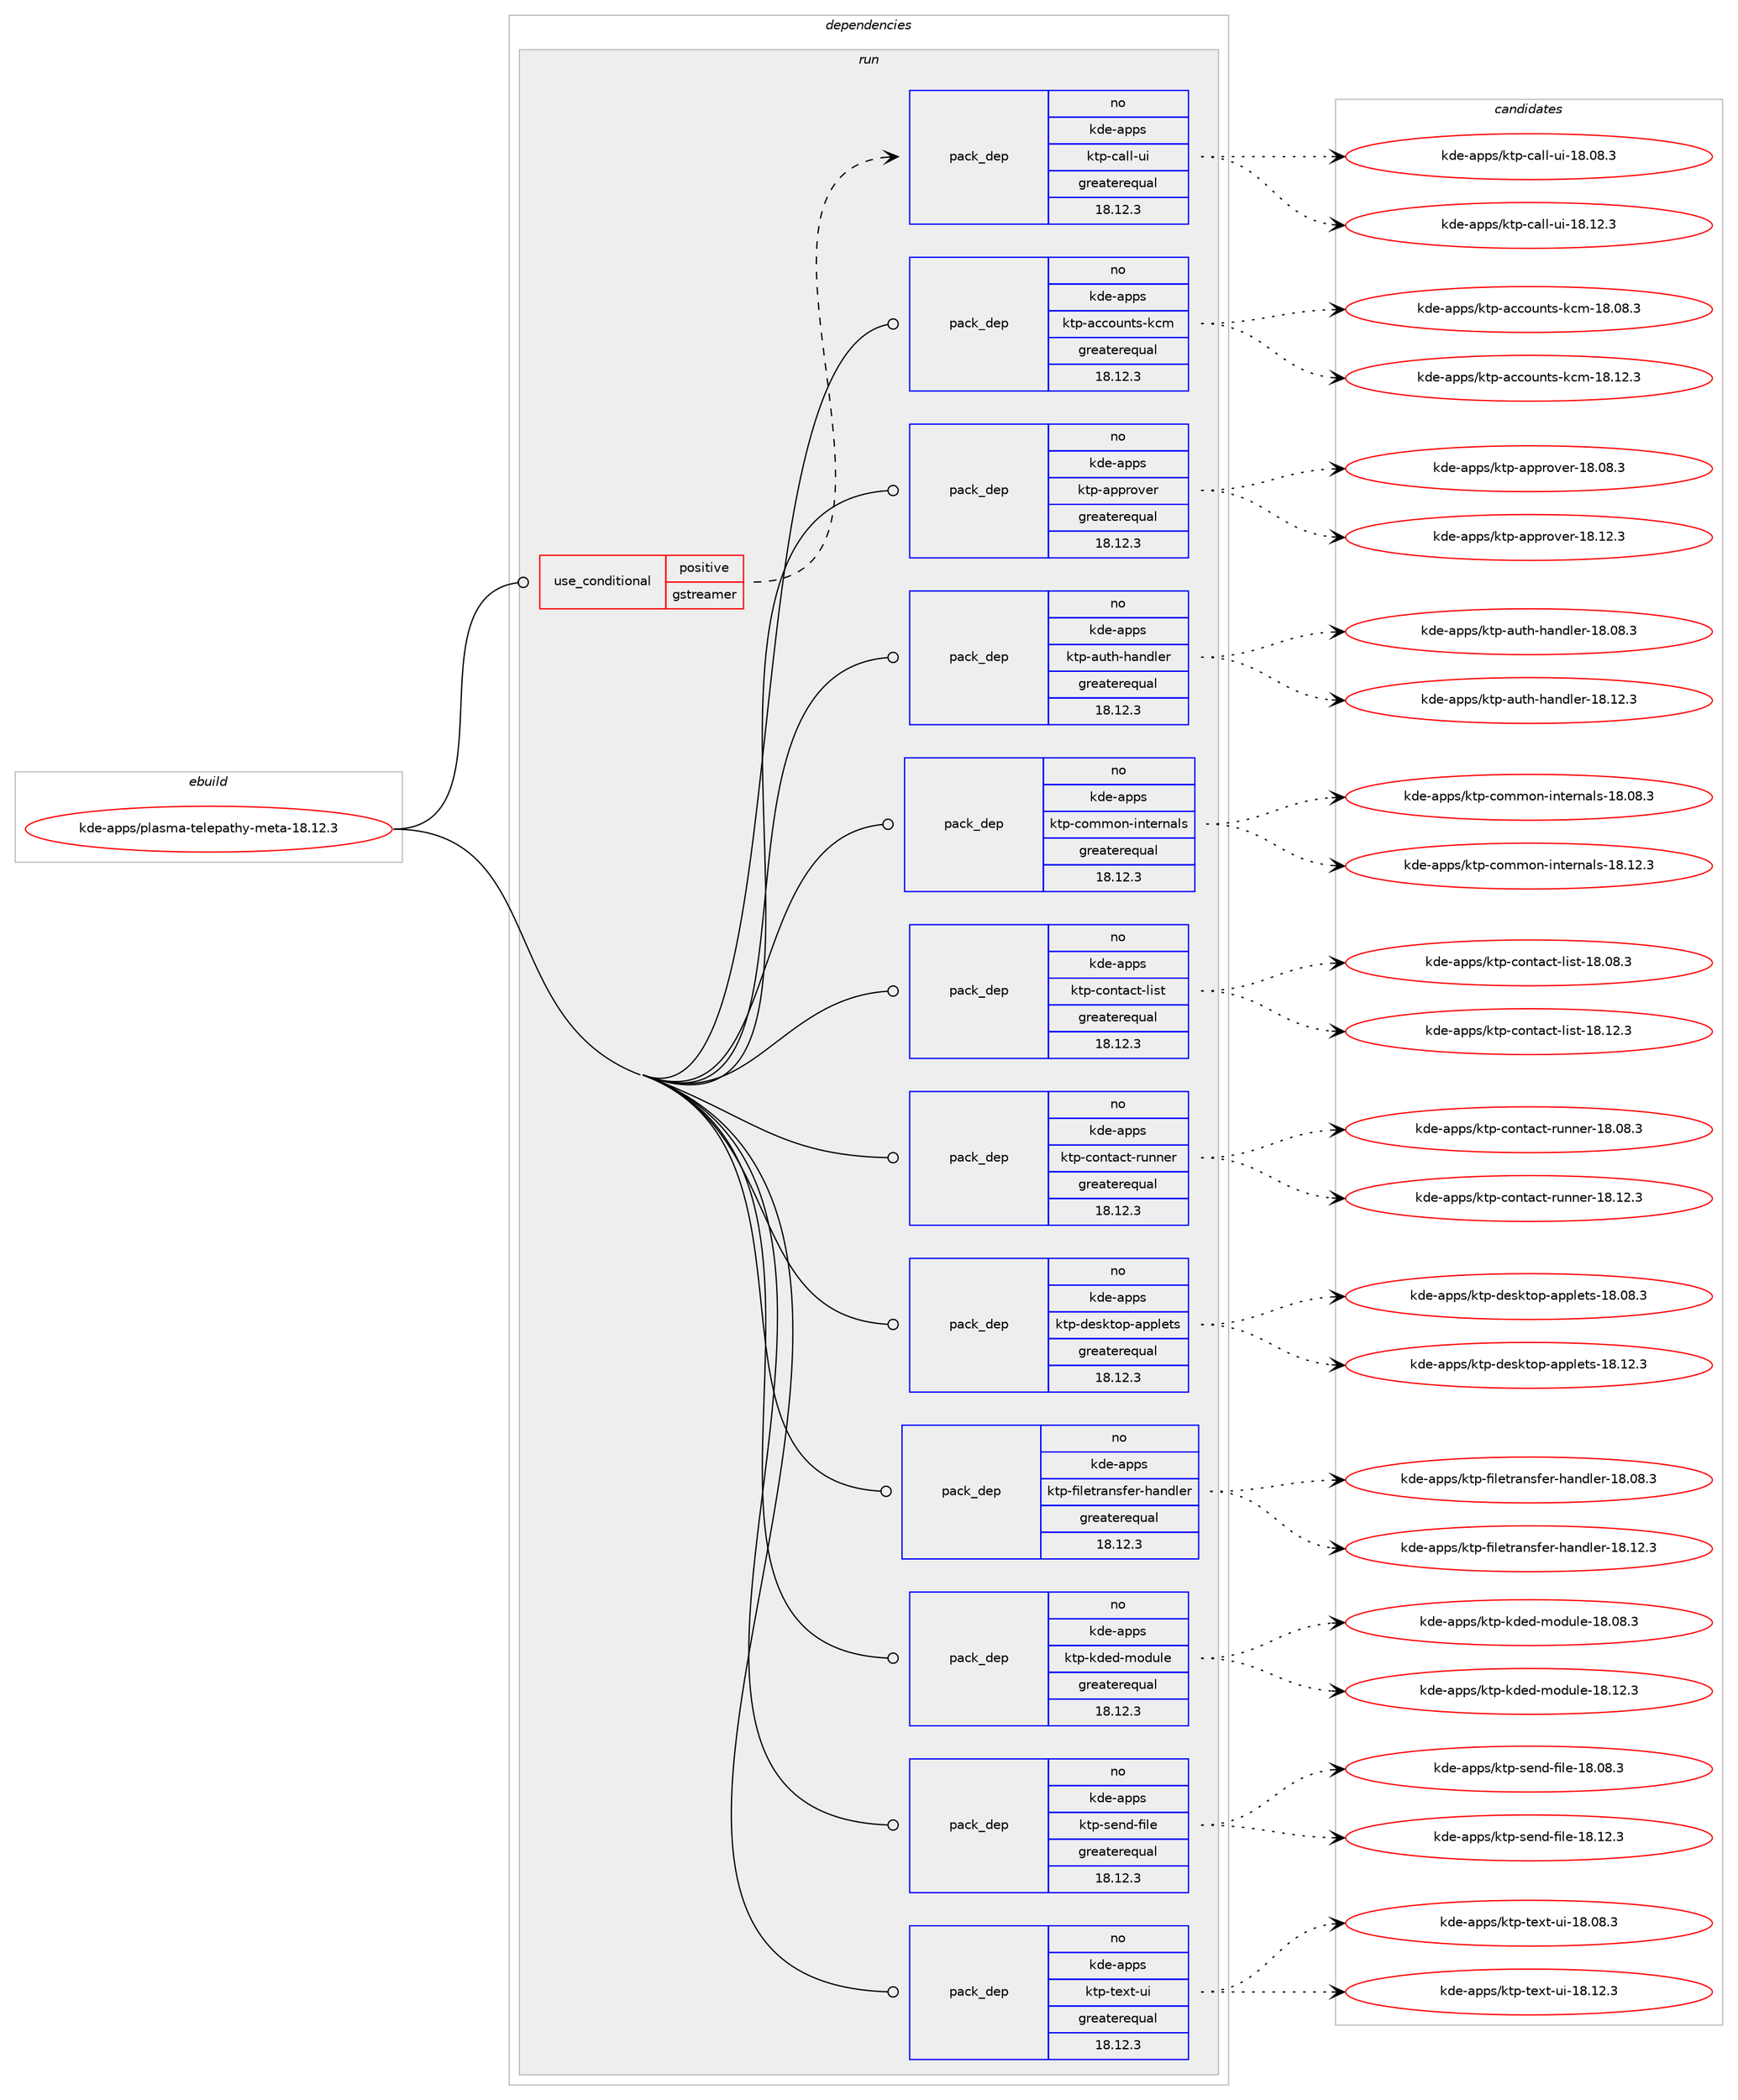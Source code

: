 digraph prolog {

# *************
# Graph options
# *************

newrank=true;
concentrate=true;
compound=true;
graph [rankdir=LR,fontname=Helvetica,fontsize=10,ranksep=1.5];#, ranksep=2.5, nodesep=0.2];
edge  [arrowhead=vee];
node  [fontname=Helvetica,fontsize=10];

# **********
# The ebuild
# **********

subgraph cluster_leftcol {
color=gray;
rank=same;
label=<<i>ebuild</i>>;
id [label="kde-apps/plasma-telepathy-meta-18.12.3", color=red, width=4, href="../kde-apps/plasma-telepathy-meta-18.12.3.svg"];
}

# ****************
# The dependencies
# ****************

subgraph cluster_midcol {
color=gray;
label=<<i>dependencies</i>>;
subgraph cluster_compile {
fillcolor="#eeeeee";
style=filled;
label=<<i>compile</i>>;
}
subgraph cluster_compileandrun {
fillcolor="#eeeeee";
style=filled;
label=<<i>compile and run</i>>;
}
subgraph cluster_run {
fillcolor="#eeeeee";
style=filled;
label=<<i>run</i>>;
subgraph cond429304 {
dependency1583721 [label=<<TABLE BORDER="0" CELLBORDER="1" CELLSPACING="0" CELLPADDING="4"><TR><TD ROWSPAN="3" CELLPADDING="10">use_conditional</TD></TR><TR><TD>positive</TD></TR><TR><TD>gstreamer</TD></TR></TABLE>>, shape=none, color=red];
subgraph pack1129698 {
dependency1583722 [label=<<TABLE BORDER="0" CELLBORDER="1" CELLSPACING="0" CELLPADDING="4" WIDTH="220"><TR><TD ROWSPAN="6" CELLPADDING="30">pack_dep</TD></TR><TR><TD WIDTH="110">no</TD></TR><TR><TD>kde-apps</TD></TR><TR><TD>ktp-call-ui</TD></TR><TR><TD>greaterequal</TD></TR><TR><TD>18.12.3</TD></TR></TABLE>>, shape=none, color=blue];
}
dependency1583721:e -> dependency1583722:w [weight=20,style="dashed",arrowhead="vee"];
}
id:e -> dependency1583721:w [weight=20,style="solid",arrowhead="odot"];
subgraph pack1129699 {
dependency1583723 [label=<<TABLE BORDER="0" CELLBORDER="1" CELLSPACING="0" CELLPADDING="4" WIDTH="220"><TR><TD ROWSPAN="6" CELLPADDING="30">pack_dep</TD></TR><TR><TD WIDTH="110">no</TD></TR><TR><TD>kde-apps</TD></TR><TR><TD>ktp-accounts-kcm</TD></TR><TR><TD>greaterequal</TD></TR><TR><TD>18.12.3</TD></TR></TABLE>>, shape=none, color=blue];
}
id:e -> dependency1583723:w [weight=20,style="solid",arrowhead="odot"];
subgraph pack1129700 {
dependency1583724 [label=<<TABLE BORDER="0" CELLBORDER="1" CELLSPACING="0" CELLPADDING="4" WIDTH="220"><TR><TD ROWSPAN="6" CELLPADDING="30">pack_dep</TD></TR><TR><TD WIDTH="110">no</TD></TR><TR><TD>kde-apps</TD></TR><TR><TD>ktp-approver</TD></TR><TR><TD>greaterequal</TD></TR><TR><TD>18.12.3</TD></TR></TABLE>>, shape=none, color=blue];
}
id:e -> dependency1583724:w [weight=20,style="solid",arrowhead="odot"];
subgraph pack1129701 {
dependency1583725 [label=<<TABLE BORDER="0" CELLBORDER="1" CELLSPACING="0" CELLPADDING="4" WIDTH="220"><TR><TD ROWSPAN="6" CELLPADDING="30">pack_dep</TD></TR><TR><TD WIDTH="110">no</TD></TR><TR><TD>kde-apps</TD></TR><TR><TD>ktp-auth-handler</TD></TR><TR><TD>greaterequal</TD></TR><TR><TD>18.12.3</TD></TR></TABLE>>, shape=none, color=blue];
}
id:e -> dependency1583725:w [weight=20,style="solid",arrowhead="odot"];
subgraph pack1129702 {
dependency1583726 [label=<<TABLE BORDER="0" CELLBORDER="1" CELLSPACING="0" CELLPADDING="4" WIDTH="220"><TR><TD ROWSPAN="6" CELLPADDING="30">pack_dep</TD></TR><TR><TD WIDTH="110">no</TD></TR><TR><TD>kde-apps</TD></TR><TR><TD>ktp-common-internals</TD></TR><TR><TD>greaterequal</TD></TR><TR><TD>18.12.3</TD></TR></TABLE>>, shape=none, color=blue];
}
id:e -> dependency1583726:w [weight=20,style="solid",arrowhead="odot"];
subgraph pack1129703 {
dependency1583727 [label=<<TABLE BORDER="0" CELLBORDER="1" CELLSPACING="0" CELLPADDING="4" WIDTH="220"><TR><TD ROWSPAN="6" CELLPADDING="30">pack_dep</TD></TR><TR><TD WIDTH="110">no</TD></TR><TR><TD>kde-apps</TD></TR><TR><TD>ktp-contact-list</TD></TR><TR><TD>greaterequal</TD></TR><TR><TD>18.12.3</TD></TR></TABLE>>, shape=none, color=blue];
}
id:e -> dependency1583727:w [weight=20,style="solid",arrowhead="odot"];
subgraph pack1129704 {
dependency1583728 [label=<<TABLE BORDER="0" CELLBORDER="1" CELLSPACING="0" CELLPADDING="4" WIDTH="220"><TR><TD ROWSPAN="6" CELLPADDING="30">pack_dep</TD></TR><TR><TD WIDTH="110">no</TD></TR><TR><TD>kde-apps</TD></TR><TR><TD>ktp-contact-runner</TD></TR><TR><TD>greaterequal</TD></TR><TR><TD>18.12.3</TD></TR></TABLE>>, shape=none, color=blue];
}
id:e -> dependency1583728:w [weight=20,style="solid",arrowhead="odot"];
subgraph pack1129705 {
dependency1583729 [label=<<TABLE BORDER="0" CELLBORDER="1" CELLSPACING="0" CELLPADDING="4" WIDTH="220"><TR><TD ROWSPAN="6" CELLPADDING="30">pack_dep</TD></TR><TR><TD WIDTH="110">no</TD></TR><TR><TD>kde-apps</TD></TR><TR><TD>ktp-desktop-applets</TD></TR><TR><TD>greaterequal</TD></TR><TR><TD>18.12.3</TD></TR></TABLE>>, shape=none, color=blue];
}
id:e -> dependency1583729:w [weight=20,style="solid",arrowhead="odot"];
subgraph pack1129706 {
dependency1583730 [label=<<TABLE BORDER="0" CELLBORDER="1" CELLSPACING="0" CELLPADDING="4" WIDTH="220"><TR><TD ROWSPAN="6" CELLPADDING="30">pack_dep</TD></TR><TR><TD WIDTH="110">no</TD></TR><TR><TD>kde-apps</TD></TR><TR><TD>ktp-filetransfer-handler</TD></TR><TR><TD>greaterequal</TD></TR><TR><TD>18.12.3</TD></TR></TABLE>>, shape=none, color=blue];
}
id:e -> dependency1583730:w [weight=20,style="solid",arrowhead="odot"];
subgraph pack1129707 {
dependency1583731 [label=<<TABLE BORDER="0" CELLBORDER="1" CELLSPACING="0" CELLPADDING="4" WIDTH="220"><TR><TD ROWSPAN="6" CELLPADDING="30">pack_dep</TD></TR><TR><TD WIDTH="110">no</TD></TR><TR><TD>kde-apps</TD></TR><TR><TD>ktp-kded-module</TD></TR><TR><TD>greaterequal</TD></TR><TR><TD>18.12.3</TD></TR></TABLE>>, shape=none, color=blue];
}
id:e -> dependency1583731:w [weight=20,style="solid",arrowhead="odot"];
subgraph pack1129708 {
dependency1583732 [label=<<TABLE BORDER="0" CELLBORDER="1" CELLSPACING="0" CELLPADDING="4" WIDTH="220"><TR><TD ROWSPAN="6" CELLPADDING="30">pack_dep</TD></TR><TR><TD WIDTH="110">no</TD></TR><TR><TD>kde-apps</TD></TR><TR><TD>ktp-send-file</TD></TR><TR><TD>greaterequal</TD></TR><TR><TD>18.12.3</TD></TR></TABLE>>, shape=none, color=blue];
}
id:e -> dependency1583732:w [weight=20,style="solid",arrowhead="odot"];
subgraph pack1129709 {
dependency1583733 [label=<<TABLE BORDER="0" CELLBORDER="1" CELLSPACING="0" CELLPADDING="4" WIDTH="220"><TR><TD ROWSPAN="6" CELLPADDING="30">pack_dep</TD></TR><TR><TD WIDTH="110">no</TD></TR><TR><TD>kde-apps</TD></TR><TR><TD>ktp-text-ui</TD></TR><TR><TD>greaterequal</TD></TR><TR><TD>18.12.3</TD></TR></TABLE>>, shape=none, color=blue];
}
id:e -> dependency1583733:w [weight=20,style="solid",arrowhead="odot"];
}
}

# **************
# The candidates
# **************

subgraph cluster_choices {
rank=same;
color=gray;
label=<<i>candidates</i>>;

subgraph choice1129698 {
color=black;
nodesep=1;
choice107100101459711211211547107116112459997108108451171054549564648564651 [label="kde-apps/ktp-call-ui-18.08.3", color=red, width=4,href="../kde-apps/ktp-call-ui-18.08.3.svg"];
choice107100101459711211211547107116112459997108108451171054549564649504651 [label="kde-apps/ktp-call-ui-18.12.3", color=red, width=4,href="../kde-apps/ktp-call-ui-18.12.3.svg"];
dependency1583722:e -> choice107100101459711211211547107116112459997108108451171054549564648564651:w [style=dotted,weight="100"];
dependency1583722:e -> choice107100101459711211211547107116112459997108108451171054549564649504651:w [style=dotted,weight="100"];
}
subgraph choice1129699 {
color=black;
nodesep=1;
choice1071001014597112112115471071161124597999911111711011611545107991094549564648564651 [label="kde-apps/ktp-accounts-kcm-18.08.3", color=red, width=4,href="../kde-apps/ktp-accounts-kcm-18.08.3.svg"];
choice1071001014597112112115471071161124597999911111711011611545107991094549564649504651 [label="kde-apps/ktp-accounts-kcm-18.12.3", color=red, width=4,href="../kde-apps/ktp-accounts-kcm-18.12.3.svg"];
dependency1583723:e -> choice1071001014597112112115471071161124597999911111711011611545107991094549564648564651:w [style=dotted,weight="100"];
dependency1583723:e -> choice1071001014597112112115471071161124597999911111711011611545107991094549564649504651:w [style=dotted,weight="100"];
}
subgraph choice1129700 {
color=black;
nodesep=1;
choice10710010145971121121154710711611245971121121141111181011144549564648564651 [label="kde-apps/ktp-approver-18.08.3", color=red, width=4,href="../kde-apps/ktp-approver-18.08.3.svg"];
choice10710010145971121121154710711611245971121121141111181011144549564649504651 [label="kde-apps/ktp-approver-18.12.3", color=red, width=4,href="../kde-apps/ktp-approver-18.12.3.svg"];
dependency1583724:e -> choice10710010145971121121154710711611245971121121141111181011144549564648564651:w [style=dotted,weight="100"];
dependency1583724:e -> choice10710010145971121121154710711611245971121121141111181011144549564649504651:w [style=dotted,weight="100"];
}
subgraph choice1129701 {
color=black;
nodesep=1;
choice107100101459711211211547107116112459711711610445104971101001081011144549564648564651 [label="kde-apps/ktp-auth-handler-18.08.3", color=red, width=4,href="../kde-apps/ktp-auth-handler-18.08.3.svg"];
choice107100101459711211211547107116112459711711610445104971101001081011144549564649504651 [label="kde-apps/ktp-auth-handler-18.12.3", color=red, width=4,href="../kde-apps/ktp-auth-handler-18.12.3.svg"];
dependency1583725:e -> choice107100101459711211211547107116112459711711610445104971101001081011144549564648564651:w [style=dotted,weight="100"];
dependency1583725:e -> choice107100101459711211211547107116112459711711610445104971101001081011144549564649504651:w [style=dotted,weight="100"];
}
subgraph choice1129702 {
color=black;
nodesep=1;
choice107100101459711211211547107116112459911110910911111045105110116101114110971081154549564648564651 [label="kde-apps/ktp-common-internals-18.08.3", color=red, width=4,href="../kde-apps/ktp-common-internals-18.08.3.svg"];
choice107100101459711211211547107116112459911110910911111045105110116101114110971081154549564649504651 [label="kde-apps/ktp-common-internals-18.12.3", color=red, width=4,href="../kde-apps/ktp-common-internals-18.12.3.svg"];
dependency1583726:e -> choice107100101459711211211547107116112459911110910911111045105110116101114110971081154549564648564651:w [style=dotted,weight="100"];
dependency1583726:e -> choice107100101459711211211547107116112459911110910911111045105110116101114110971081154549564649504651:w [style=dotted,weight="100"];
}
subgraph choice1129703 {
color=black;
nodesep=1;
choice10710010145971121121154710711611245991111101169799116451081051151164549564648564651 [label="kde-apps/ktp-contact-list-18.08.3", color=red, width=4,href="../kde-apps/ktp-contact-list-18.08.3.svg"];
choice10710010145971121121154710711611245991111101169799116451081051151164549564649504651 [label="kde-apps/ktp-contact-list-18.12.3", color=red, width=4,href="../kde-apps/ktp-contact-list-18.12.3.svg"];
dependency1583727:e -> choice10710010145971121121154710711611245991111101169799116451081051151164549564648564651:w [style=dotted,weight="100"];
dependency1583727:e -> choice10710010145971121121154710711611245991111101169799116451081051151164549564649504651:w [style=dotted,weight="100"];
}
subgraph choice1129704 {
color=black;
nodesep=1;
choice10710010145971121121154710711611245991111101169799116451141171101101011144549564648564651 [label="kde-apps/ktp-contact-runner-18.08.3", color=red, width=4,href="../kde-apps/ktp-contact-runner-18.08.3.svg"];
choice10710010145971121121154710711611245991111101169799116451141171101101011144549564649504651 [label="kde-apps/ktp-contact-runner-18.12.3", color=red, width=4,href="../kde-apps/ktp-contact-runner-18.12.3.svg"];
dependency1583728:e -> choice10710010145971121121154710711611245991111101169799116451141171101101011144549564648564651:w [style=dotted,weight="100"];
dependency1583728:e -> choice10710010145971121121154710711611245991111101169799116451141171101101011144549564649504651:w [style=dotted,weight="100"];
}
subgraph choice1129705 {
color=black;
nodesep=1;
choice1071001014597112112115471071161124510010111510711611111245971121121081011161154549564648564651 [label="kde-apps/ktp-desktop-applets-18.08.3", color=red, width=4,href="../kde-apps/ktp-desktop-applets-18.08.3.svg"];
choice1071001014597112112115471071161124510010111510711611111245971121121081011161154549564649504651 [label="kde-apps/ktp-desktop-applets-18.12.3", color=red, width=4,href="../kde-apps/ktp-desktop-applets-18.12.3.svg"];
dependency1583729:e -> choice1071001014597112112115471071161124510010111510711611111245971121121081011161154549564648564651:w [style=dotted,weight="100"];
dependency1583729:e -> choice1071001014597112112115471071161124510010111510711611111245971121121081011161154549564649504651:w [style=dotted,weight="100"];
}
subgraph choice1129706 {
color=black;
nodesep=1;
choice107100101459711211211547107116112451021051081011161149711011510210111445104971101001081011144549564648564651 [label="kde-apps/ktp-filetransfer-handler-18.08.3", color=red, width=4,href="../kde-apps/ktp-filetransfer-handler-18.08.3.svg"];
choice107100101459711211211547107116112451021051081011161149711011510210111445104971101001081011144549564649504651 [label="kde-apps/ktp-filetransfer-handler-18.12.3", color=red, width=4,href="../kde-apps/ktp-filetransfer-handler-18.12.3.svg"];
dependency1583730:e -> choice107100101459711211211547107116112451021051081011161149711011510210111445104971101001081011144549564648564651:w [style=dotted,weight="100"];
dependency1583730:e -> choice107100101459711211211547107116112451021051081011161149711011510210111445104971101001081011144549564649504651:w [style=dotted,weight="100"];
}
subgraph choice1129707 {
color=black;
nodesep=1;
choice10710010145971121121154710711611245107100101100451091111001171081014549564648564651 [label="kde-apps/ktp-kded-module-18.08.3", color=red, width=4,href="../kde-apps/ktp-kded-module-18.08.3.svg"];
choice10710010145971121121154710711611245107100101100451091111001171081014549564649504651 [label="kde-apps/ktp-kded-module-18.12.3", color=red, width=4,href="../kde-apps/ktp-kded-module-18.12.3.svg"];
dependency1583731:e -> choice10710010145971121121154710711611245107100101100451091111001171081014549564648564651:w [style=dotted,weight="100"];
dependency1583731:e -> choice10710010145971121121154710711611245107100101100451091111001171081014549564649504651:w [style=dotted,weight="100"];
}
subgraph choice1129708 {
color=black;
nodesep=1;
choice10710010145971121121154710711611245115101110100451021051081014549564648564651 [label="kde-apps/ktp-send-file-18.08.3", color=red, width=4,href="../kde-apps/ktp-send-file-18.08.3.svg"];
choice10710010145971121121154710711611245115101110100451021051081014549564649504651 [label="kde-apps/ktp-send-file-18.12.3", color=red, width=4,href="../kde-apps/ktp-send-file-18.12.3.svg"];
dependency1583732:e -> choice10710010145971121121154710711611245115101110100451021051081014549564648564651:w [style=dotted,weight="100"];
dependency1583732:e -> choice10710010145971121121154710711611245115101110100451021051081014549564649504651:w [style=dotted,weight="100"];
}
subgraph choice1129709 {
color=black;
nodesep=1;
choice10710010145971121121154710711611245116101120116451171054549564648564651 [label="kde-apps/ktp-text-ui-18.08.3", color=red, width=4,href="../kde-apps/ktp-text-ui-18.08.3.svg"];
choice10710010145971121121154710711611245116101120116451171054549564649504651 [label="kde-apps/ktp-text-ui-18.12.3", color=red, width=4,href="../kde-apps/ktp-text-ui-18.12.3.svg"];
dependency1583733:e -> choice10710010145971121121154710711611245116101120116451171054549564648564651:w [style=dotted,weight="100"];
dependency1583733:e -> choice10710010145971121121154710711611245116101120116451171054549564649504651:w [style=dotted,weight="100"];
}
}

}
